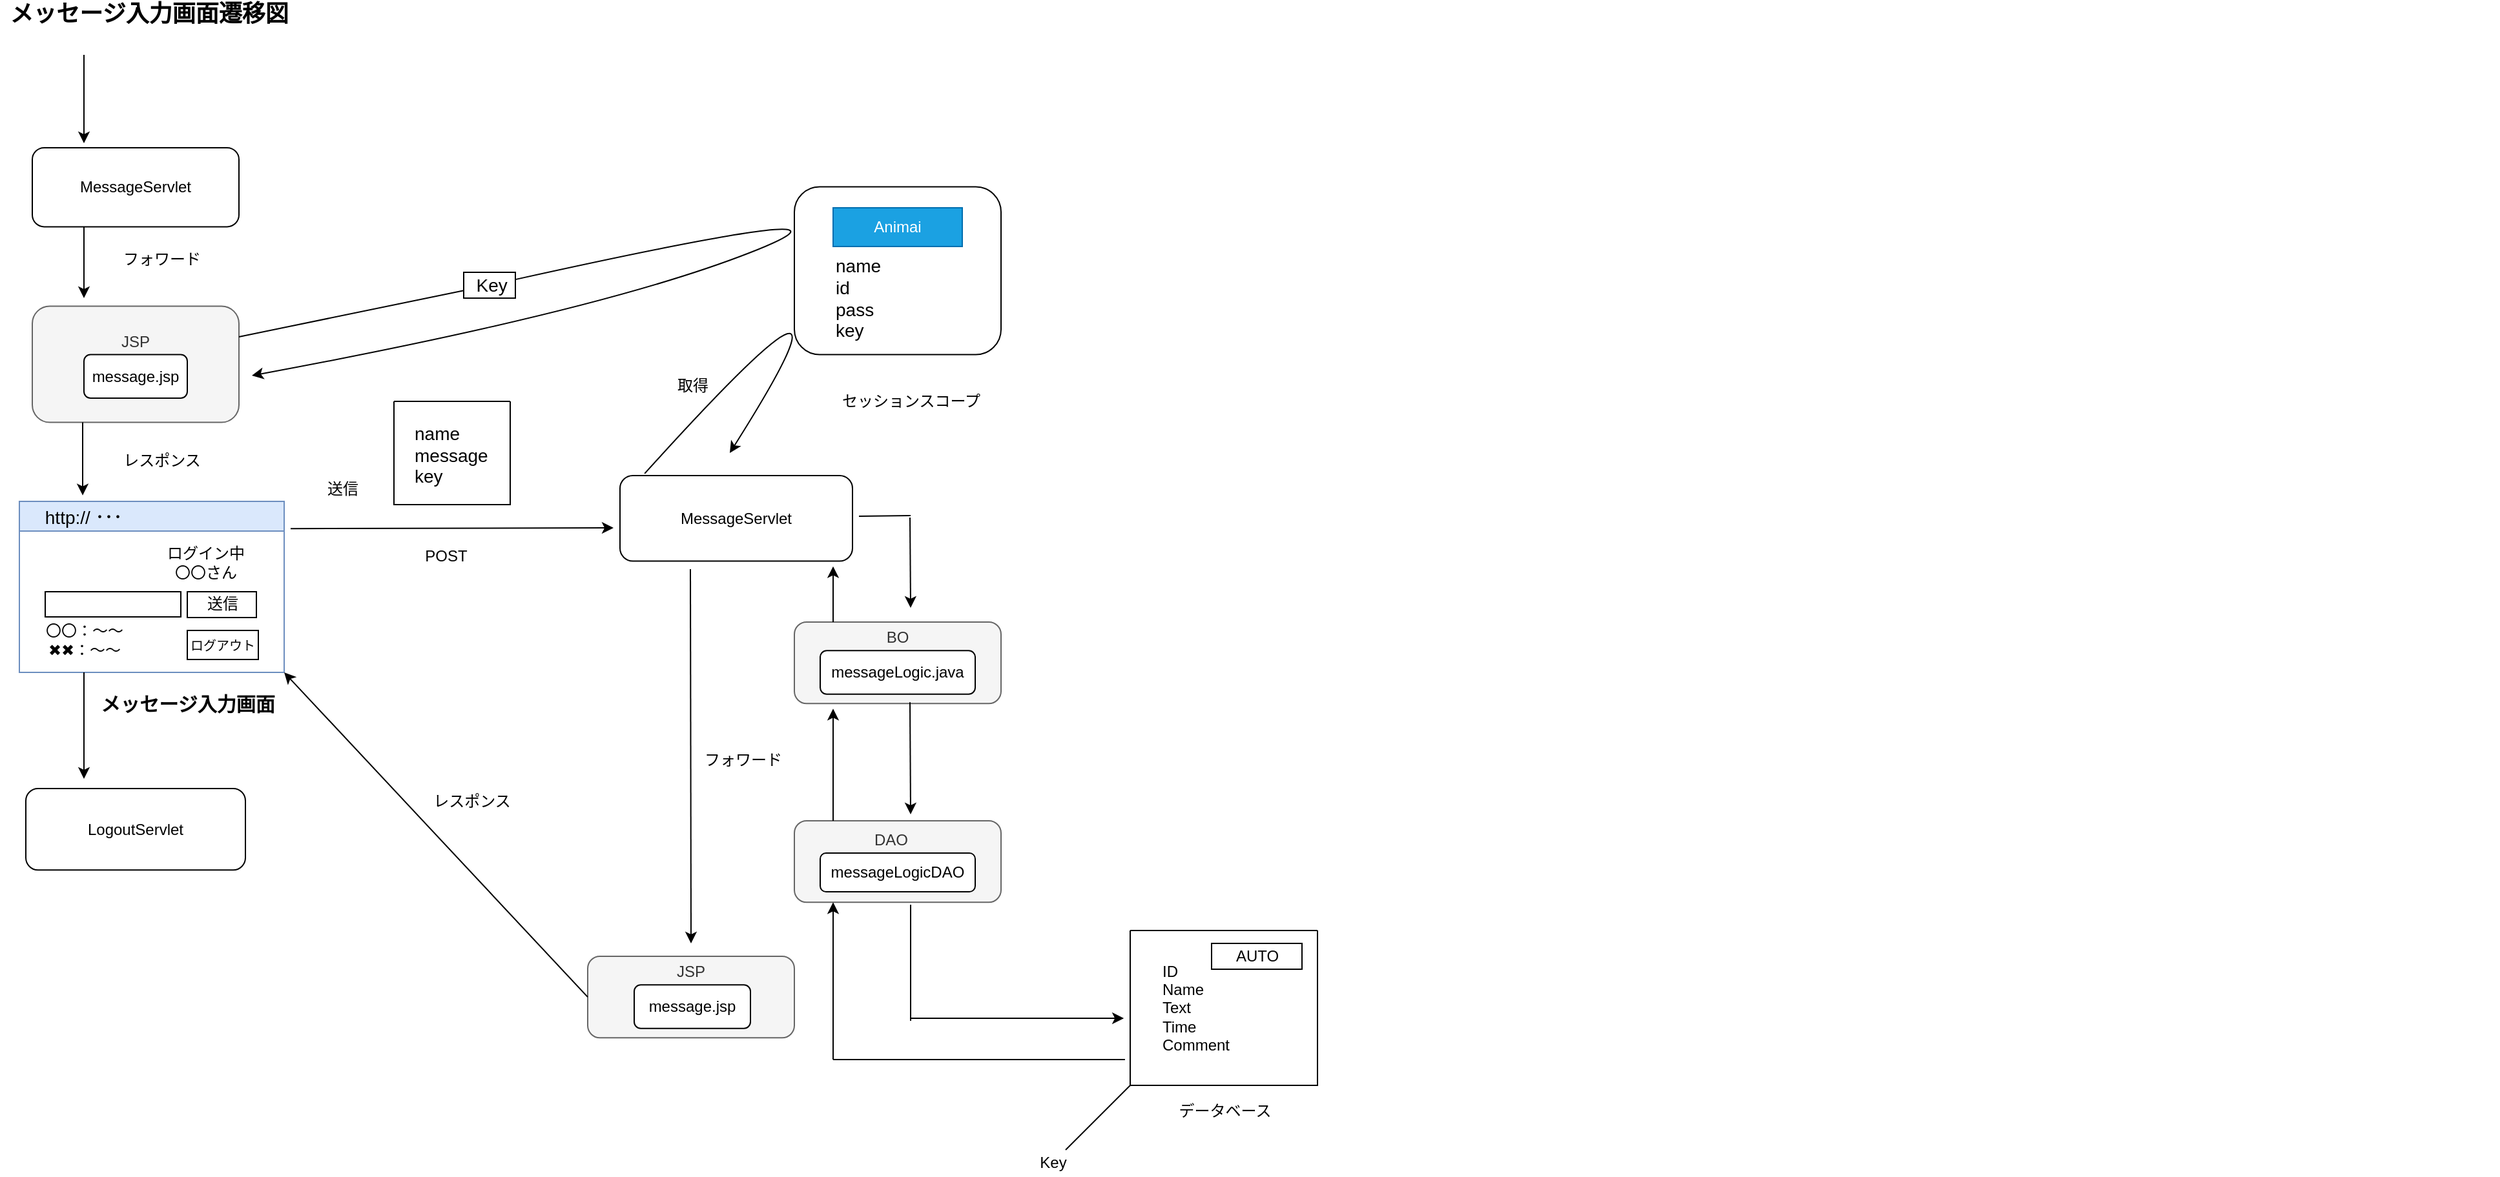 <mxfile version="15.7.1" type="device"><diagram id="0PUZTm1AGNnJTrPqGvWd" name="Page-1"><mxGraphModel dx="868" dy="482" grid="1" gridSize="10" guides="1" tooltips="1" connect="1" arrows="1" fold="1" page="1" pageScale="1" pageWidth="827" pageHeight="1169" math="0" shadow="0"><root><mxCell id="0"/><mxCell id="1" parent="0"/><mxCell id="Oyc0B9pTTf3cH7PF4L58-60" value="取得" style="text;html=1;align=center;verticalAlign=middle;resizable=0;points=[];autosize=1;strokeColor=none;fillColor=none;" parent="1" vertex="1"><mxGeometry x="531" y="327.5" width="40" height="20" as="geometry"/></mxCell><mxCell id="BQJBtGwE47n5NvNGhPMv-16" style="edgeStyle=orthogonalEdgeStyle;rounded=0;orthogonalLoop=1;jettySize=auto;html=1;exitX=0.5;exitY=1;exitDx=0;exitDy=0;" parent="1" edge="1"><mxGeometry relative="1" as="geometry"><mxPoint x="1941" y="368.75" as="sourcePoint"/><mxPoint x="1941" y="368.75" as="targetPoint"/></mxGeometry></mxCell><mxCell id="BQJBtGwE47n5NvNGhPMv-53" value="&lt;font style=&quot;font-size: 18px&quot;&gt;&lt;b&gt;メッセージ入力画面遷移図&lt;/b&gt;&lt;/font&gt;" style="text;html=1;align=center;verticalAlign=middle;resizable=0;points=[];autosize=1;strokeColor=none;fillColor=none;" parent="1" vertex="1"><mxGeometry x="15" y="40" width="230" height="20" as="geometry"/></mxCell><mxCell id="GeWGS0tcY8o2r1-ghIgW-1" value="" style="endArrow=classic;html=1;rounded=0;" parent="1" edge="1"><mxGeometry width="50" height="50" relative="1" as="geometry"><mxPoint x="80" y="81.56" as="sourcePoint"/><mxPoint x="80" y="150" as="targetPoint"/></mxGeometry></mxCell><mxCell id="GeWGS0tcY8o2r1-ghIgW-5" value="MessageServlet" style="shape=ext;rounded=1;html=1;whiteSpace=wrap;" parent="1" vertex="1"><mxGeometry x="40" y="153.44" width="160" height="61.25" as="geometry"/></mxCell><mxCell id="GeWGS0tcY8o2r1-ghIgW-6" value="" style="rounded=1;whiteSpace=wrap;html=1;fillColor=#f5f5f5;fontColor=#333333;strokeColor=#666666;" parent="1" vertex="1"><mxGeometry x="40" y="276.25" width="160" height="90" as="geometry"/></mxCell><mxCell id="GeWGS0tcY8o2r1-ghIgW-7" value="message.jsp" style="shape=ext;rounded=1;html=1;whiteSpace=wrap;" parent="1" vertex="1"><mxGeometry x="80" y="313.75" width="80" height="33.75" as="geometry"/></mxCell><mxCell id="GeWGS0tcY8o2r1-ghIgW-8" value="JSP" style="rounded=1;whiteSpace=wrap;html=1;align=center;fillColor=none;fontColor=#333333;strokeColor=none;" parent="1" vertex="1"><mxGeometry x="85" y="293.75" width="70" height="20" as="geometry"/></mxCell><mxCell id="GeWGS0tcY8o2r1-ghIgW-9" value="" style="endArrow=classic;html=1;rounded=0;" parent="1" edge="1"><mxGeometry width="50" height="50" relative="1" as="geometry"><mxPoint x="80" y="214.69" as="sourcePoint"/><mxPoint x="80" y="270" as="targetPoint"/></mxGeometry></mxCell><mxCell id="GeWGS0tcY8o2r1-ghIgW-10" value="&lt;span&gt;フォワード&lt;/span&gt;" style="text;html=1;align=center;verticalAlign=middle;resizable=0;points=[];autosize=1;strokeColor=none;fillColor=none;" parent="1" vertex="1"><mxGeometry x="100" y="230" width="80" height="20" as="geometry"/></mxCell><mxCell id="GeWGS0tcY8o2r1-ghIgW-11" value="" style="endArrow=classic;html=1;rounded=0;" parent="1" edge="1"><mxGeometry width="50" height="50" relative="1" as="geometry"><mxPoint x="79" y="366.25" as="sourcePoint"/><mxPoint x="79" y="422.82" as="targetPoint"/></mxGeometry></mxCell><mxCell id="GeWGS0tcY8o2r1-ghIgW-12" value=" 　http:// ･･･" style="swimlane;labelBackgroundColor=none;fillColor=#dae8fc;startSize=23;strokeColor=#6c8ebf;fontSize=14;align=left;fontStyle=0" parent="1" vertex="1"><mxGeometry x="30" y="427.5" width="205" height="132.5" as="geometry"/></mxCell><mxCell id="Oyc0B9pTTf3cH7PF4L58-4" value="" style="whiteSpace=wrap;html=1;" parent="GeWGS0tcY8o2r1-ghIgW-12" vertex="1"><mxGeometry x="130" y="70" width="53.5" height="20" as="geometry"/></mxCell><mxCell id="GeWGS0tcY8o2r1-ghIgW-18" value="〇〇：～～&lt;br&gt;✖✖：～～" style="text;html=1;align=center;verticalAlign=middle;resizable=0;points=[];autosize=1;strokeColor=none;fillColor=none;" parent="GeWGS0tcY8o2r1-ghIgW-12" vertex="1"><mxGeometry x="10" y="92.5" width="80" height="30" as="geometry"/></mxCell><mxCell id="GeWGS0tcY8o2r1-ghIgW-19" value="" style="whiteSpace=wrap;html=1;" parent="GeWGS0tcY8o2r1-ghIgW-12" vertex="1"><mxGeometry x="20" y="70" width="105" height="19.5" as="geometry"/></mxCell><mxCell id="Oyc0B9pTTf3cH7PF4L58-3" value="送信" style="text;html=1;align=center;verticalAlign=middle;resizable=0;points=[];autosize=1;strokeColor=none;fillColor=none;" parent="GeWGS0tcY8o2r1-ghIgW-12" vertex="1"><mxGeometry x="136.75" y="69.5" width="40" height="20" as="geometry"/></mxCell><mxCell id="jgmqEZnrxp0s_SxrJH8w-1" value="ログイン中&lt;br&gt;〇〇さん" style="text;html=1;align=center;verticalAlign=middle;resizable=0;points=[];autosize=1;strokeColor=none;fillColor=none;" parent="GeWGS0tcY8o2r1-ghIgW-12" vertex="1"><mxGeometry x="103.5" y="32.5" width="80" height="30" as="geometry"/></mxCell><mxCell id="GeWGS0tcY8o2r1-ghIgW-20" value="" style="whiteSpace=wrap;html=1;" parent="GeWGS0tcY8o2r1-ghIgW-12" vertex="1"><mxGeometry x="130" y="100" width="55" height="22.5" as="geometry"/></mxCell><mxCell id="GeWGS0tcY8o2r1-ghIgW-21" value="ログアウト" style="text;html=1;align=center;verticalAlign=middle;resizable=0;points=[];autosize=1;strokeColor=none;fillColor=none;fontSize=10;" parent="GeWGS0tcY8o2r1-ghIgW-12" vertex="1"><mxGeometry x="121.75" y="101.25" width="70" height="20" as="geometry"/></mxCell><mxCell id="GeWGS0tcY8o2r1-ghIgW-24" value="&lt;span&gt;レスポンス&lt;/span&gt;" style="text;html=1;align=center;verticalAlign=middle;resizable=0;points=[];autosize=1;strokeColor=none;fillColor=none;" parent="1" vertex="1"><mxGeometry x="100" y="386.25" width="80" height="20" as="geometry"/></mxCell><mxCell id="GeWGS0tcY8o2r1-ghIgW-36" value="MessageServlet" style="shape=ext;rounded=1;html=1;whiteSpace=wrap;" parent="1" vertex="1"><mxGeometry x="495" y="407.5" width="180" height="66.25" as="geometry"/></mxCell><mxCell id="GeWGS0tcY8o2r1-ghIgW-82" value="" style="endArrow=classic;html=1;rounded=0;" parent="1" edge="1"><mxGeometry width="50" height="50" relative="1" as="geometry"><mxPoint x="240.0" y="448.63" as="sourcePoint"/><mxPoint x="490" y="448" as="targetPoint"/></mxGeometry></mxCell><mxCell id="GeWGS0tcY8o2r1-ghIgW-84" value="" style="swimlane;startSize=0;" parent="1" vertex="1"><mxGeometry x="320" y="350" width="90" height="80" as="geometry"/></mxCell><mxCell id="GeWGS0tcY8o2r1-ghIgW-86" value="&lt;font style=&quot;font-size: 14px&quot;&gt;&lt;br&gt;　name&lt;br&gt;　message&lt;br&gt;　key&lt;/font&gt;" style="text;html=1;align=left;verticalAlign=middle;resizable=0;points=[];autosize=1;strokeColor=none;fillColor=none;" parent="GeWGS0tcY8o2r1-ghIgW-84" vertex="1"><mxGeometry y="-2.5" width="90" height="70" as="geometry"/></mxCell><mxCell id="GeWGS0tcY8o2r1-ghIgW-88" value="&lt;span&gt;POST&lt;/span&gt;" style="text;html=1;align=center;verticalAlign=middle;resizable=0;points=[];autosize=1;strokeColor=none;fillColor=none;" parent="1" vertex="1"><mxGeometry x="335" y="460" width="50" height="20" as="geometry"/></mxCell><mxCell id="GeWGS0tcY8o2r1-ghIgW-89" value="送信&lt;br&gt;" style="text;html=1;align=center;verticalAlign=middle;resizable=0;points=[];autosize=1;strokeColor=none;fillColor=none;" parent="1" vertex="1"><mxGeometry x="260" y="407.5" width="40" height="20" as="geometry"/></mxCell><mxCell id="GeWGS0tcY8o2r1-ghIgW-93" value="&lt;span&gt;セッションスコープ&lt;/span&gt;" style="text;html=1;align=center;verticalAlign=middle;resizable=0;points=[];autosize=1;strokeColor=none;fillColor=none;" parent="1" vertex="1"><mxGeometry x="660" y="340" width="120" height="20" as="geometry"/></mxCell><mxCell id="Oyc0B9pTTf3cH7PF4L58-6" value="LogoutServlet" style="shape=ext;rounded=1;html=1;whiteSpace=wrap;" parent="1" vertex="1"><mxGeometry x="35" y="650" width="170" height="63.12" as="geometry"/></mxCell><mxCell id="Oyc0B9pTTf3cH7PF4L58-7" value="&lt;span style=&quot;font-size: 15px;&quot;&gt;&lt;br style=&quot;font-size: 15px;&quot;&gt;メッセージ入力画面&lt;/span&gt;" style="text;html=1;align=center;verticalAlign=middle;resizable=0;points=[];autosize=1;strokeColor=none;fillColor=none;fontStyle=1;fontSize=15;" parent="1" vertex="1"><mxGeometry x="85" y="555.0" width="150" height="40" as="geometry"/></mxCell><mxCell id="Oyc0B9pTTf3cH7PF4L58-9" value="" style="endArrow=classic;html=1;rounded=0;" parent="1" edge="1"><mxGeometry width="50" height="50" relative="1" as="geometry"><mxPoint x="80" y="560" as="sourcePoint"/><mxPoint x="80" y="642.5" as="targetPoint"/></mxGeometry></mxCell><mxCell id="Oyc0B9pTTf3cH7PF4L58-11" value="" style="endArrow=classic;html=1;rounded=0;" parent="1" edge="1"><mxGeometry width="50" height="50" relative="1" as="geometry"><mxPoint x="549.5" y="480.0" as="sourcePoint"/><mxPoint x="550" y="770" as="targetPoint"/></mxGeometry></mxCell><mxCell id="Oyc0B9pTTf3cH7PF4L58-12" value="" style="rounded=1;whiteSpace=wrap;html=1;fillColor=#f5f5f5;fontColor=#333333;strokeColor=#666666;" parent="1" vertex="1"><mxGeometry x="470" y="780" width="160" height="63.12" as="geometry"/></mxCell><mxCell id="Oyc0B9pTTf3cH7PF4L58-13" value="message.jsp" style="shape=ext;rounded=1;html=1;whiteSpace=wrap;" parent="1" vertex="1"><mxGeometry x="506" y="802.12" width="90" height="33.75" as="geometry"/></mxCell><mxCell id="Oyc0B9pTTf3cH7PF4L58-14" value="JSP" style="rounded=1;whiteSpace=wrap;html=1;align=center;fillColor=none;fontColor=#333333;strokeColor=none;" parent="1" vertex="1"><mxGeometry x="515" y="782.12" width="70" height="20" as="geometry"/></mxCell><mxCell id="Oyc0B9pTTf3cH7PF4L58-15" value="&lt;span&gt;フォワード&lt;/span&gt;" style="text;html=1;align=center;verticalAlign=middle;resizable=0;points=[];autosize=1;strokeColor=none;fillColor=none;" parent="1" vertex="1"><mxGeometry x="550" y="618.13" width="80" height="20" as="geometry"/></mxCell><mxCell id="Oyc0B9pTTf3cH7PF4L58-16" value="" style="endArrow=classic;html=1;rounded=0;entryX=1;entryY=1;entryDx=0;entryDy=0;exitX=0;exitY=0.5;exitDx=0;exitDy=0;" parent="1" source="Oyc0B9pTTf3cH7PF4L58-12" target="GeWGS0tcY8o2r1-ghIgW-12" edge="1"><mxGeometry width="50" height="50" relative="1" as="geometry"><mxPoint x="460" y="800" as="sourcePoint"/><mxPoint x="490" y="640" as="targetPoint"/></mxGeometry></mxCell><mxCell id="Oyc0B9pTTf3cH7PF4L58-17" value="&lt;span&gt;レスポンス&lt;/span&gt;" style="text;html=1;align=center;verticalAlign=middle;resizable=0;points=[];autosize=1;strokeColor=none;fillColor=none;" parent="1" vertex="1"><mxGeometry x="340" y="650.0" width="80" height="20" as="geometry"/></mxCell><mxCell id="Oyc0B9pTTf3cH7PF4L58-18" value="" style="endArrow=none;html=1;rounded=0;" parent="1" edge="1"><mxGeometry width="50" height="50" relative="1" as="geometry"><mxPoint x="680" y="439" as="sourcePoint"/><mxPoint x="720" y="438.5" as="targetPoint"/></mxGeometry></mxCell><mxCell id="Oyc0B9pTTf3cH7PF4L58-20" value="" style="endArrow=classic;html=1;rounded=0;" parent="1" edge="1"><mxGeometry width="50" height="50" relative="1" as="geometry"><mxPoint x="719.5" y="440" as="sourcePoint"/><mxPoint x="720" y="510" as="targetPoint"/></mxGeometry></mxCell><mxCell id="Oyc0B9pTTf3cH7PF4L58-21" value="" style="rounded=1;whiteSpace=wrap;html=1;fillColor=#f5f5f5;fontColor=#333333;strokeColor=#666666;" parent="1" vertex="1"><mxGeometry x="630" y="521" width="160" height="63.12" as="geometry"/></mxCell><mxCell id="Oyc0B9pTTf3cH7PF4L58-22" value="messageLogic.java" style="shape=ext;rounded=1;html=1;whiteSpace=wrap;" parent="1" vertex="1"><mxGeometry x="650" y="543.12" width="120" height="33.75" as="geometry"/></mxCell><mxCell id="Oyc0B9pTTf3cH7PF4L58-23" value="BO" style="rounded=1;whiteSpace=wrap;html=1;align=center;fillColor=none;fontColor=#333333;strokeColor=none;" parent="1" vertex="1"><mxGeometry x="675" y="523.12" width="70" height="20" as="geometry"/></mxCell><mxCell id="Oyc0B9pTTf3cH7PF4L58-24" value="" style="rounded=1;whiteSpace=wrap;html=1;fillColor=#f5f5f5;fontColor=#333333;strokeColor=#666666;" parent="1" vertex="1"><mxGeometry x="630" y="675.01" width="160" height="63.12" as="geometry"/></mxCell><mxCell id="Oyc0B9pTTf3cH7PF4L58-25" value="messageLogicDAO" style="shape=ext;rounded=1;html=1;whiteSpace=wrap;" parent="1" vertex="1"><mxGeometry x="650" y="700" width="120" height="30" as="geometry"/></mxCell><mxCell id="Oyc0B9pTTf3cH7PF4L58-26" value="DAO" style="rounded=1;whiteSpace=wrap;html=1;align=center;fillColor=none;fontColor=#333333;strokeColor=none;" parent="1" vertex="1"><mxGeometry x="670" y="680.0" width="70" height="20" as="geometry"/></mxCell><mxCell id="Oyc0B9pTTf3cH7PF4L58-27" value="" style="endArrow=classic;html=1;rounded=0;" parent="1" edge="1"><mxGeometry width="50" height="50" relative="1" as="geometry"><mxPoint x="660" y="521" as="sourcePoint"/><mxPoint x="660" y="477.82" as="targetPoint"/></mxGeometry></mxCell><mxCell id="Oyc0B9pTTf3cH7PF4L58-28" value="" style="endArrow=classic;html=1;rounded=0;" parent="1" edge="1"><mxGeometry width="50" height="50" relative="1" as="geometry"><mxPoint x="660" y="675.01" as="sourcePoint"/><mxPoint x="660" y="588.14" as="targetPoint"/></mxGeometry></mxCell><mxCell id="Oyc0B9pTTf3cH7PF4L58-29" value="" style="endArrow=classic;html=1;rounded=0;" parent="1" edge="1"><mxGeometry width="50" height="50" relative="1" as="geometry"><mxPoint x="719.5" y="583.13" as="sourcePoint"/><mxPoint x="720" y="670" as="targetPoint"/></mxGeometry></mxCell><mxCell id="Oyc0B9pTTf3cH7PF4L58-30" value="" style="swimlane;startSize=0;align=left;" parent="1" vertex="1"><mxGeometry x="890" y="760" width="145" height="120" as="geometry"/></mxCell><mxCell id="Oyc0B9pTTf3cH7PF4L58-38" value="" style="rounded=0;whiteSpace=wrap;html=1;fontSize=14;align=left;" parent="Oyc0B9pTTf3cH7PF4L58-30" vertex="1"><mxGeometry x="63" y="10" width="70" height="20" as="geometry"/></mxCell><mxCell id="Oyc0B9pTTf3cH7PF4L58-39" value="&lt;span&gt;ID&lt;br&gt;Name&lt;br&gt;Text&lt;br&gt;Time&lt;br&gt;Comment&lt;br&gt;&lt;/span&gt;" style="text;html=1;align=left;verticalAlign=middle;resizable=0;points=[];autosize=1;strokeColor=none;fillColor=none;" parent="Oyc0B9pTTf3cH7PF4L58-30" vertex="1"><mxGeometry x="23" y="20" width="70" height="80" as="geometry"/></mxCell><mxCell id="Oyc0B9pTTf3cH7PF4L58-41" value="&lt;span&gt;AUTO&lt;/span&gt;" style="text;html=1;align=center;verticalAlign=middle;resizable=0;points=[];autosize=1;strokeColor=none;fillColor=none;" parent="Oyc0B9pTTf3cH7PF4L58-30" vertex="1"><mxGeometry x="73" y="10" width="50" height="20" as="geometry"/></mxCell><mxCell id="Oyc0B9pTTf3cH7PF4L58-31" value="" style="endArrow=classic;html=1;rounded=0;" parent="1" edge="1"><mxGeometry width="50" height="50" relative="1" as="geometry"><mxPoint x="660" y="860" as="sourcePoint"/><mxPoint x="660" y="738.13" as="targetPoint"/></mxGeometry></mxCell><mxCell id="Oyc0B9pTTf3cH7PF4L58-32" value="" style="endArrow=none;html=1;rounded=0;entryX=-0.028;entryY=0.833;entryDx=0;entryDy=0;entryPerimeter=0;" parent="1" target="Oyc0B9pTTf3cH7PF4L58-30" edge="1"><mxGeometry width="50" height="50" relative="1" as="geometry"><mxPoint x="660" y="860" as="sourcePoint"/><mxPoint x="870" y="860" as="targetPoint"/></mxGeometry></mxCell><mxCell id="Oyc0B9pTTf3cH7PF4L58-36" value="" style="endArrow=none;html=1;rounded=0;" parent="1" edge="1"><mxGeometry width="50" height="50" relative="1" as="geometry"><mxPoint x="720" y="740" as="sourcePoint"/><mxPoint x="720" y="830" as="targetPoint"/></mxGeometry></mxCell><mxCell id="Oyc0B9pTTf3cH7PF4L58-37" value="" style="endArrow=classic;html=1;rounded=0;entryX=-0.034;entryY=0.567;entryDx=0;entryDy=0;entryPerimeter=0;" parent="1" target="Oyc0B9pTTf3cH7PF4L58-30" edge="1"><mxGeometry width="50" height="50" relative="1" as="geometry"><mxPoint x="720" y="828" as="sourcePoint"/><mxPoint x="770" y="752.12" as="targetPoint"/></mxGeometry></mxCell><mxCell id="Oyc0B9pTTf3cH7PF4L58-42" style="edgeStyle=orthogonalEdgeStyle;rounded=0;orthogonalLoop=1;jettySize=auto;html=1;exitX=0.5;exitY=1;exitDx=0;exitDy=0;fontSize=14;" parent="1" source="Oyc0B9pTTf3cH7PF4L58-30" target="Oyc0B9pTTf3cH7PF4L58-30" edge="1"><mxGeometry relative="1" as="geometry"/></mxCell><mxCell id="Oyc0B9pTTf3cH7PF4L58-43" value="&lt;span&gt;データベース&lt;/span&gt;" style="text;html=1;align=center;verticalAlign=middle;resizable=0;points=[];autosize=1;strokeColor=none;fillColor=none;" parent="1" vertex="1"><mxGeometry x="917.5" y="890" width="90" height="20" as="geometry"/></mxCell><mxCell id="Oyc0B9pTTf3cH7PF4L58-44" value="" style="endArrow=none;html=1;rounded=0;fontSize=14;" parent="1" edge="1"><mxGeometry width="50" height="50" relative="1" as="geometry"><mxPoint x="840" y="930" as="sourcePoint"/><mxPoint x="890" y="880" as="targetPoint"/></mxGeometry></mxCell><mxCell id="Oyc0B9pTTf3cH7PF4L58-45" value="&lt;span&gt;Key&lt;/span&gt;" style="text;html=1;align=center;verticalAlign=middle;resizable=0;points=[];autosize=1;strokeColor=none;fillColor=none;" parent="1" vertex="1"><mxGeometry x="810" y="930" width="40" height="20" as="geometry"/></mxCell><mxCell id="Oyc0B9pTTf3cH7PF4L58-50" value="" style="rounded=1;whiteSpace=wrap;html=1;fontSize=14;align=left;" parent="1" vertex="1"><mxGeometry x="630" y="183.75" width="160" height="130" as="geometry"/></mxCell><mxCell id="Oyc0B9pTTf3cH7PF4L58-52" value="Animai" style="rounded=0;whiteSpace=wrap;html=1;fillColor=#1ba1e2;fontColor=#ffffff;strokeColor=#006EAF;" parent="1" vertex="1"><mxGeometry x="660" y="200" width="100" height="30" as="geometry"/></mxCell><mxCell id="Oyc0B9pTTf3cH7PF4L58-53" value="name&lt;br&gt;id&lt;br&gt;pass&lt;br&gt;key" style="rounded=0;whiteSpace=wrap;html=1;fontSize=14;align=left;strokeColor=#FFFFFF;" parent="1" vertex="1"><mxGeometry x="660" y="240" width="120" height="60" as="geometry"/></mxCell><mxCell id="Oyc0B9pTTf3cH7PF4L58-54" value="" style="curved=1;endArrow=classic;html=1;rounded=0;fontSize=14;fontColor=#000000;startArrow=none;" parent="1" source="Oyc0B9pTTf3cH7PF4L58-57" edge="1"><mxGeometry width="50" height="50" relative="1" as="geometry"><mxPoint x="200" y="300" as="sourcePoint"/><mxPoint x="210" y="330" as="targetPoint"/><Array as="points"><mxPoint x="710" y="190"/><mxPoint x="480" y="280"/></Array></mxGeometry></mxCell><mxCell id="Oyc0B9pTTf3cH7PF4L58-57" value="&amp;nbsp; Key" style="rounded=0;whiteSpace=wrap;html=1;fontSize=14;fontColor=#000000;strokeColor=#000000;align=left;" parent="1" vertex="1"><mxGeometry x="374" y="250" width="40" height="20" as="geometry"/></mxCell><mxCell id="Oyc0B9pTTf3cH7PF4L58-58" value="" style="curved=1;endArrow=none;html=1;rounded=0;fontSize=14;fontColor=#000000;" parent="1" target="Oyc0B9pTTf3cH7PF4L58-57" edge="1"><mxGeometry width="50" height="50" relative="1" as="geometry"><mxPoint x="200" y="300" as="sourcePoint"/><mxPoint x="210" y="330" as="targetPoint"/><Array as="points"/></mxGeometry></mxCell><mxCell id="Oyc0B9pTTf3cH7PF4L58-59" value="" style="curved=1;endArrow=classic;html=1;rounded=0;fontSize=14;fontColor=#000000;exitX=0.106;exitY=-0.023;exitDx=0;exitDy=0;exitPerimeter=0;" parent="1" source="GeWGS0tcY8o2r1-ghIgW-36" edge="1"><mxGeometry width="50" height="50" relative="1" as="geometry"><mxPoint x="520" y="400" as="sourcePoint"/><mxPoint x="580" y="390" as="targetPoint"/><Array as="points"><mxPoint x="700" y="200"/></Array></mxGeometry></mxCell></root></mxGraphModel></diagram></mxfile>